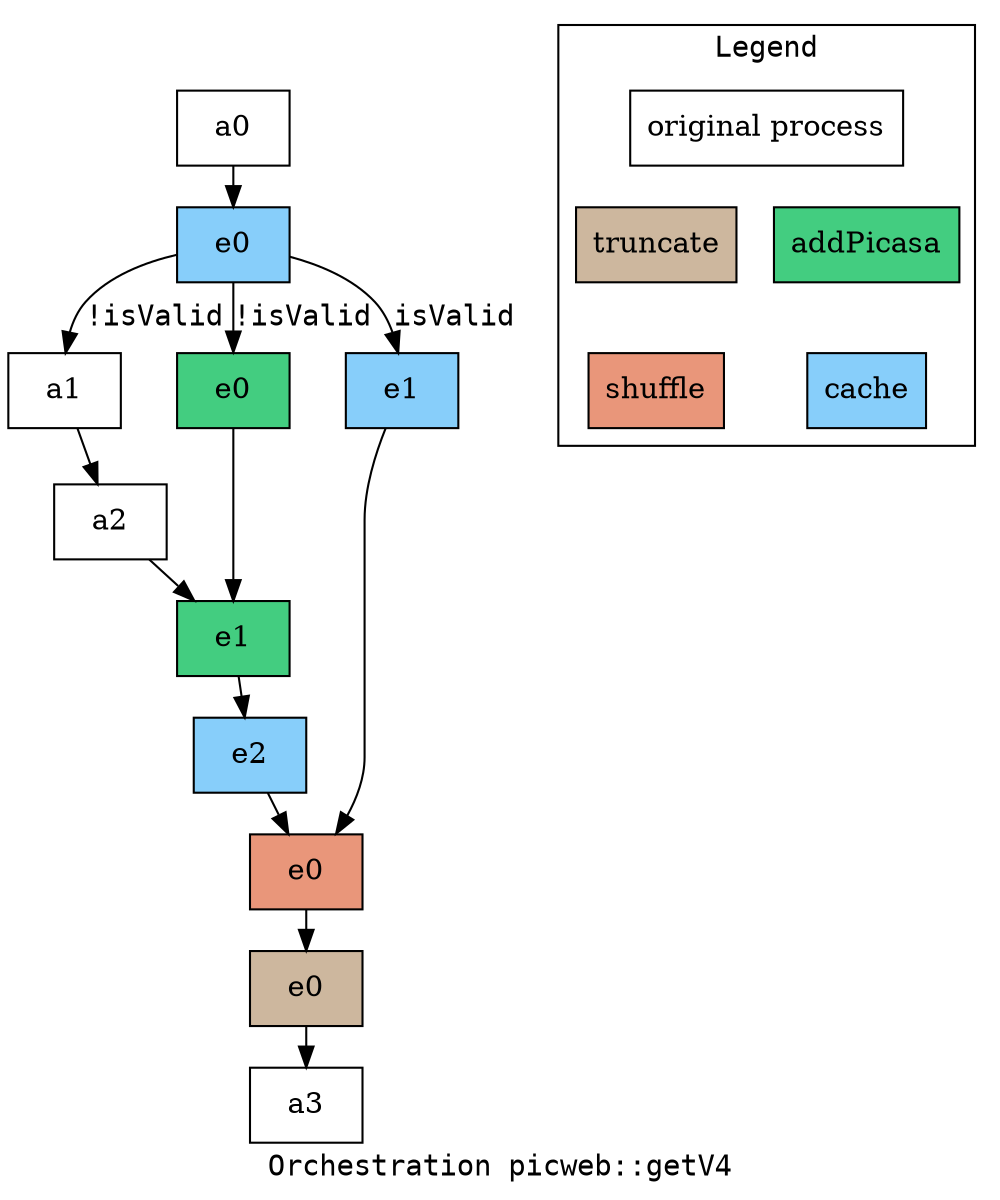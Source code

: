 digraph picweb_getV4 {
  fontname=Courier;
  node [shape=record];
  edge [fontname=Courier];
  label="Orchestration picweb::getV4";
 
  picweb_getV4_a0 [label="a0"];
  picweb_getV4_a1 [label="a1"];
  picweb_getV4_a2 [label="a2"];
  picweb_getV4_a3 [label="a3"];
  picweb_getV4_t_e0 [label="e0",style=filled, fillcolor="bisque3"];
  picweb_getV4_aP_e0 [label="e0", style=filled, fillcolor="seagreen3"];
  picweb_getV4_aP_e1 [label="e1", style=filled, fillcolor="seagreen3"];
  picweb_getV4_aP_c_e0 [label="e0", style=filled, fillcolor="lightskyblue"];
  picweb_getV4_aP_c_e1 [label="e1", style=filled, fillcolor="lightskyblue"];
  picweb_getV4_aP_c_e2 [label="e2", style=filled, fillcolor="lightskyblue"];

picweb_getV4_t_s_e0 [label="e0",style=filled, fillcolor="darksalmon"];

  picweb_getV4_a0 -> picweb_getV4_aP_c_e0 ;
  picweb_getV4_a1 -> picweb_getV4_a2 ;
  picweb_getV4_a2 -> picweb_getV4_aP_e1 ;
  picweb_getV4_t_e0 -> picweb_getV4_a3 ;
  picweb_getV4_t_s_e0 -> picweb_getV4_t_e0 ;
  picweb_getV4_aP_e0 -> picweb_getV4_aP_e1 ;
  picweb_getV4_aP_e1 -> picweb_getV4_aP_c_e2 ;
  picweb_getV4_aP_c_e0 -> picweb_getV4_a1 [label="!isValid"];
  picweb_getV4_aP_c_e0 -> picweb_getV4_aP_e0 [label="!isValid"];
  picweb_getV4_aP_c_e0 -> picweb_getV4_aP_c_e1 [label="isValid"];
  picweb_getV4_aP_c_e1 -> picweb_getV4_t_s_e0 ;
  picweb_getV4_aP_c_e2 -> picweb_getV4_t_s_e0 ;

subgraph cluster_legend {
          label = "Legend";
          ranksep=0.02;
          orig [label="original process"];
          t [label="truncate", style=filled, fillcolor="bisque3"];
	  aP [label="addPicasa", style=filled, fillcolor="seagreen3"];
	  c [label="cache", style=filled, fillcolor="lightskyblue"];
	  s [label="shuffle", style=filled, fillcolor="darksalmon"];
          orig -> t [style="invis",arrowsize=0];
	  orig -> aP [style="invis",arrowsize=0];
	  aP -> c [style="invis",arrowsize=0];
	  t -> s [style="invis",arrowsize=0];
  }


} 
